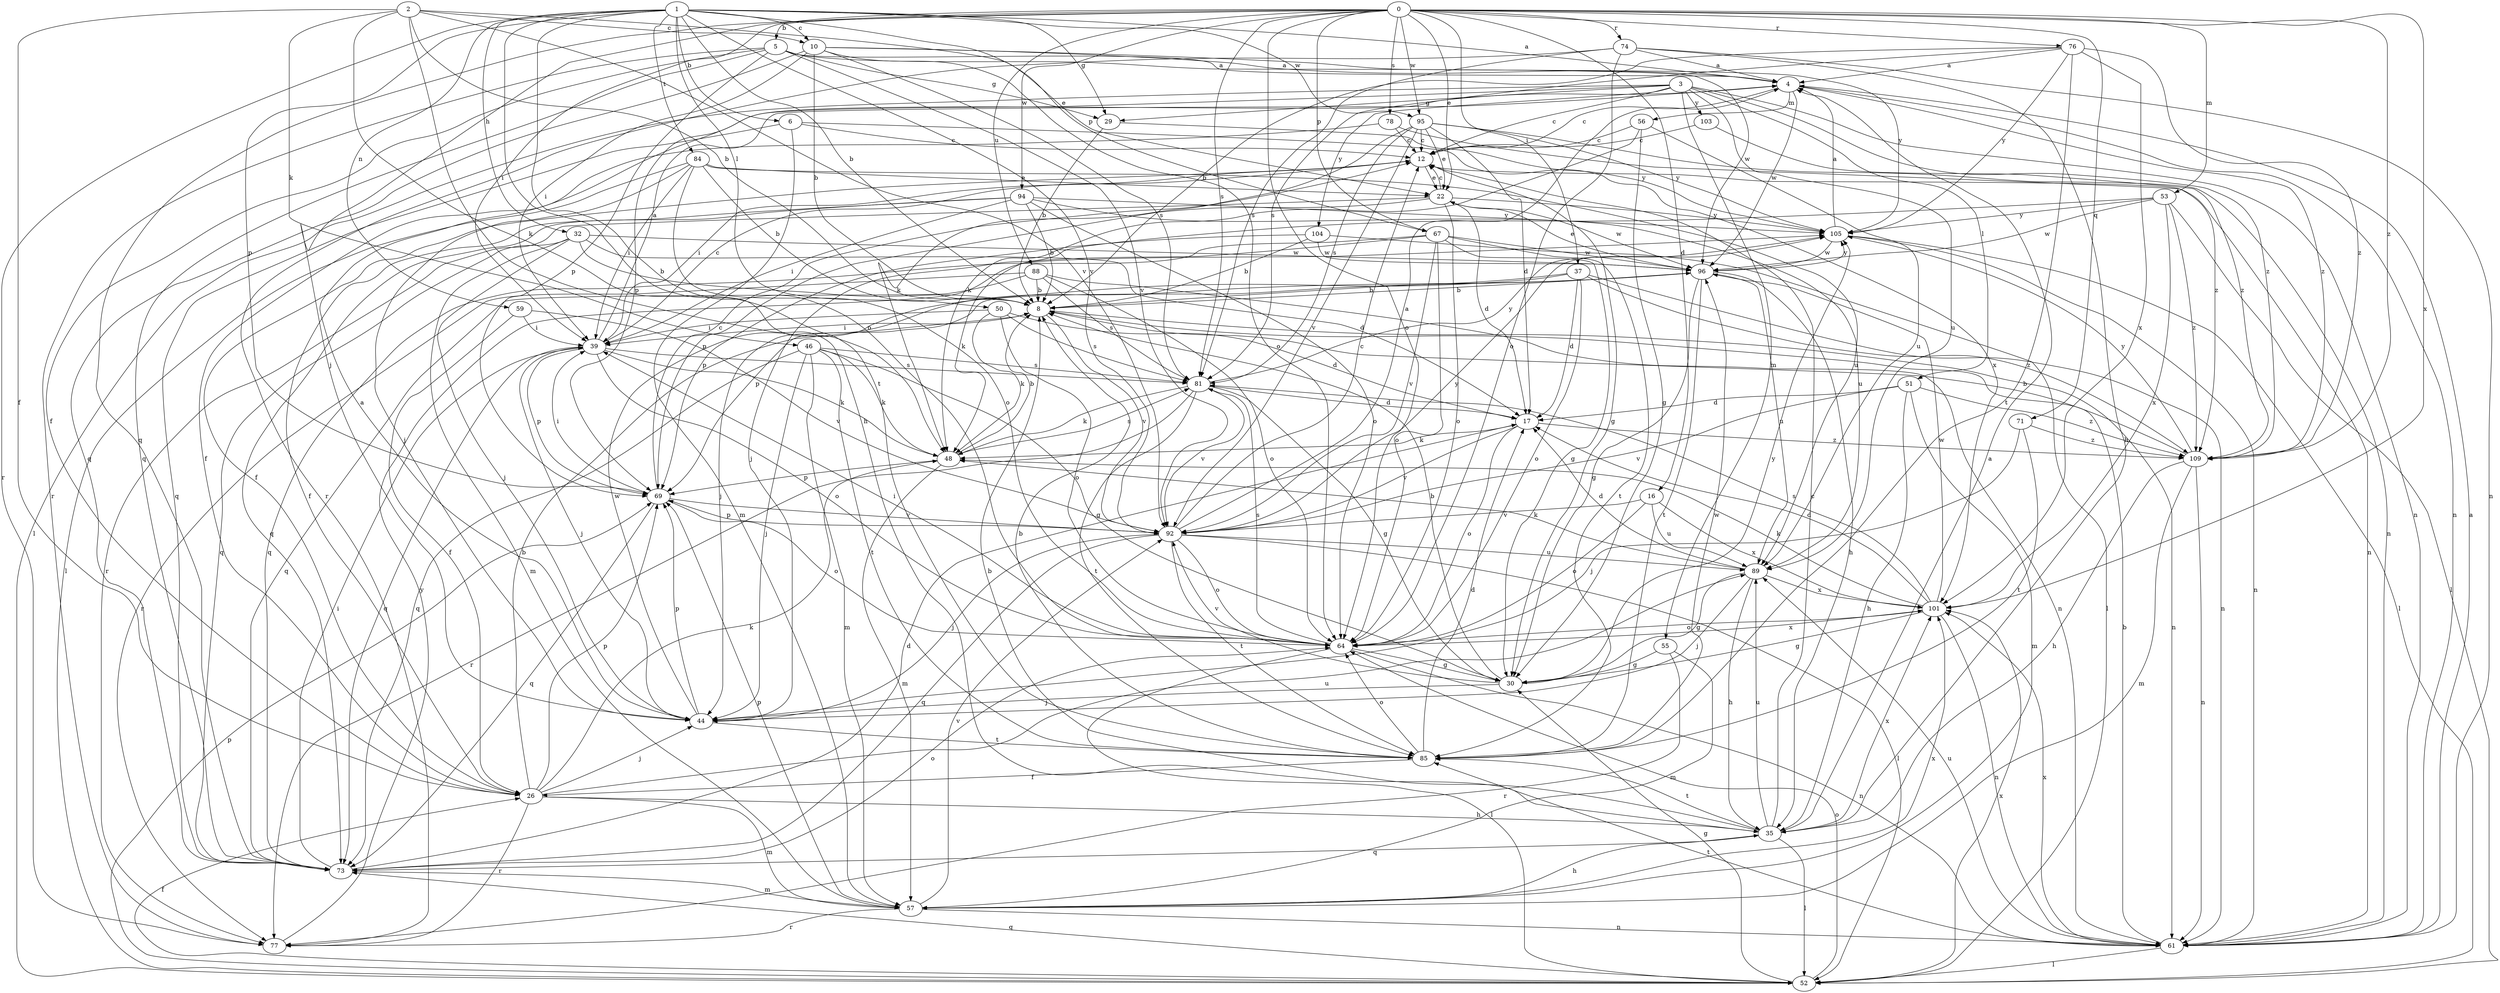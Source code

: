 strict digraph  {
0;
1;
2;
3;
4;
5;
6;
8;
10;
12;
16;
17;
22;
26;
29;
30;
32;
35;
37;
39;
44;
46;
48;
50;
51;
52;
53;
55;
56;
57;
59;
61;
64;
67;
69;
71;
73;
74;
76;
77;
78;
81;
84;
85;
88;
89;
92;
94;
95;
96;
101;
103;
104;
105;
109;
0 -> 5  [label=b];
0 -> 16  [label=d];
0 -> 22  [label=e];
0 -> 37  [label=i];
0 -> 39  [label=i];
0 -> 44  [label=j];
0 -> 53  [label=m];
0 -> 64  [label=o];
0 -> 67  [label=p];
0 -> 71  [label=q];
0 -> 73  [label=q];
0 -> 74  [label=r];
0 -> 76  [label=r];
0 -> 78  [label=s];
0 -> 81  [label=s];
0 -> 88  [label=u];
0 -> 94  [label=w];
0 -> 95  [label=w];
0 -> 101  [label=x];
0 -> 109  [label=z];
1 -> 4  [label=a];
1 -> 6  [label=b];
1 -> 8  [label=b];
1 -> 10  [label=c];
1 -> 29  [label=g];
1 -> 32  [label=h];
1 -> 50  [label=l];
1 -> 59  [label=n];
1 -> 64  [label=o];
1 -> 67  [label=p];
1 -> 69  [label=p];
1 -> 77  [label=r];
1 -> 84  [label=t];
1 -> 85  [label=t];
1 -> 92  [label=v];
1 -> 95  [label=w];
2 -> 8  [label=b];
2 -> 10  [label=c];
2 -> 22  [label=e];
2 -> 26  [label=f];
2 -> 35  [label=h];
2 -> 46  [label=k];
2 -> 48  [label=k];
2 -> 92  [label=v];
3 -> 12  [label=c];
3 -> 29  [label=g];
3 -> 51  [label=l];
3 -> 52  [label=l];
3 -> 55  [label=m];
3 -> 61  [label=n];
3 -> 69  [label=p];
3 -> 89  [label=u];
3 -> 103  [label=y];
3 -> 104  [label=y];
3 -> 109  [label=z];
4 -> 12  [label=c];
4 -> 56  [label=m];
4 -> 61  [label=n];
4 -> 96  [label=w];
4 -> 109  [label=z];
5 -> 4  [label=a];
5 -> 26  [label=f];
5 -> 29  [label=g];
5 -> 69  [label=p];
5 -> 73  [label=q];
5 -> 77  [label=r];
5 -> 92  [label=v];
5 -> 96  [label=w];
6 -> 12  [label=c];
6 -> 57  [label=m];
6 -> 73  [label=q];
6 -> 101  [label=x];
8 -> 39  [label=i];
8 -> 61  [label=n];
8 -> 92  [label=v];
10 -> 4  [label=a];
10 -> 8  [label=b];
10 -> 39  [label=i];
10 -> 64  [label=o];
10 -> 73  [label=q];
10 -> 81  [label=s];
10 -> 105  [label=y];
12 -> 22  [label=e];
12 -> 26  [label=f];
12 -> 30  [label=g];
12 -> 39  [label=i];
12 -> 61  [label=n];
16 -> 64  [label=o];
16 -> 89  [label=u];
16 -> 92  [label=v];
16 -> 101  [label=x];
17 -> 48  [label=k];
17 -> 64  [label=o];
17 -> 92  [label=v];
17 -> 109  [label=z];
22 -> 12  [label=c];
22 -> 17  [label=d];
22 -> 64  [label=o];
22 -> 69  [label=p];
22 -> 77  [label=r];
22 -> 96  [label=w];
22 -> 105  [label=y];
26 -> 8  [label=b];
26 -> 35  [label=h];
26 -> 44  [label=j];
26 -> 48  [label=k];
26 -> 57  [label=m];
26 -> 69  [label=p];
26 -> 77  [label=r];
26 -> 89  [label=u];
29 -> 8  [label=b];
29 -> 105  [label=y];
30 -> 8  [label=b];
30 -> 44  [label=j];
30 -> 92  [label=v];
30 -> 105  [label=y];
32 -> 8  [label=b];
32 -> 17  [label=d];
32 -> 44  [label=j];
32 -> 57  [label=m];
32 -> 73  [label=q];
32 -> 96  [label=w];
35 -> 4  [label=a];
35 -> 8  [label=b];
35 -> 12  [label=c];
35 -> 52  [label=l];
35 -> 73  [label=q];
35 -> 85  [label=t];
35 -> 89  [label=u];
35 -> 101  [label=x];
37 -> 8  [label=b];
37 -> 17  [label=d];
37 -> 44  [label=j];
37 -> 61  [label=n];
37 -> 64  [label=o];
37 -> 109  [label=z];
39 -> 4  [label=a];
39 -> 12  [label=c];
39 -> 44  [label=j];
39 -> 48  [label=k];
39 -> 64  [label=o];
39 -> 69  [label=p];
39 -> 73  [label=q];
39 -> 81  [label=s];
44 -> 4  [label=a];
44 -> 69  [label=p];
44 -> 85  [label=t];
44 -> 96  [label=w];
46 -> 30  [label=g];
46 -> 44  [label=j];
46 -> 48  [label=k];
46 -> 57  [label=m];
46 -> 73  [label=q];
46 -> 81  [label=s];
46 -> 85  [label=t];
48 -> 8  [label=b];
48 -> 57  [label=m];
48 -> 69  [label=p];
48 -> 81  [label=s];
50 -> 17  [label=d];
50 -> 39  [label=i];
50 -> 48  [label=k];
50 -> 64  [label=o];
50 -> 81  [label=s];
51 -> 17  [label=d];
51 -> 35  [label=h];
51 -> 57  [label=m];
51 -> 92  [label=v];
51 -> 109  [label=z];
52 -> 26  [label=f];
52 -> 30  [label=g];
52 -> 64  [label=o];
52 -> 69  [label=p];
52 -> 73  [label=q];
52 -> 101  [label=x];
53 -> 44  [label=j];
53 -> 52  [label=l];
53 -> 96  [label=w];
53 -> 101  [label=x];
53 -> 105  [label=y];
53 -> 109  [label=z];
55 -> 30  [label=g];
55 -> 57  [label=m];
55 -> 77  [label=r];
56 -> 12  [label=c];
56 -> 30  [label=g];
56 -> 48  [label=k];
56 -> 89  [label=u];
57 -> 35  [label=h];
57 -> 61  [label=n];
57 -> 69  [label=p];
57 -> 77  [label=r];
57 -> 92  [label=v];
57 -> 101  [label=x];
59 -> 26  [label=f];
59 -> 39  [label=i];
59 -> 92  [label=v];
61 -> 4  [label=a];
61 -> 8  [label=b];
61 -> 52  [label=l];
61 -> 85  [label=t];
61 -> 89  [label=u];
61 -> 101  [label=x];
64 -> 30  [label=g];
64 -> 39  [label=i];
64 -> 52  [label=l];
64 -> 61  [label=n];
64 -> 81  [label=s];
64 -> 101  [label=x];
67 -> 30  [label=g];
67 -> 48  [label=k];
67 -> 64  [label=o];
67 -> 73  [label=q];
67 -> 85  [label=t];
67 -> 92  [label=v];
67 -> 96  [label=w];
69 -> 12  [label=c];
69 -> 39  [label=i];
69 -> 64  [label=o];
69 -> 73  [label=q];
69 -> 92  [label=v];
71 -> 44  [label=j];
71 -> 85  [label=t];
71 -> 109  [label=z];
73 -> 17  [label=d];
73 -> 39  [label=i];
73 -> 57  [label=m];
73 -> 64  [label=o];
74 -> 4  [label=a];
74 -> 35  [label=h];
74 -> 61  [label=n];
74 -> 64  [label=o];
74 -> 77  [label=r];
74 -> 81  [label=s];
76 -> 4  [label=a];
76 -> 8  [label=b];
76 -> 81  [label=s];
76 -> 85  [label=t];
76 -> 101  [label=x];
76 -> 105  [label=y];
76 -> 109  [label=z];
77 -> 105  [label=y];
78 -> 12  [label=c];
78 -> 26  [label=f];
78 -> 109  [label=z];
81 -> 17  [label=d];
81 -> 30  [label=g];
81 -> 48  [label=k];
81 -> 77  [label=r];
81 -> 85  [label=t];
81 -> 92  [label=v];
81 -> 105  [label=y];
84 -> 8  [label=b];
84 -> 22  [label=e];
84 -> 39  [label=i];
84 -> 44  [label=j];
84 -> 52  [label=l];
84 -> 64  [label=o];
84 -> 89  [label=u];
85 -> 8  [label=b];
85 -> 17  [label=d];
85 -> 26  [label=f];
85 -> 64  [label=o];
85 -> 96  [label=w];
88 -> 8  [label=b];
88 -> 61  [label=n];
88 -> 64  [label=o];
88 -> 73  [label=q];
88 -> 77  [label=r];
88 -> 81  [label=s];
89 -> 17  [label=d];
89 -> 30  [label=g];
89 -> 35  [label=h];
89 -> 44  [label=j];
89 -> 48  [label=k];
89 -> 101  [label=x];
92 -> 4  [label=a];
92 -> 12  [label=c];
92 -> 44  [label=j];
92 -> 52  [label=l];
92 -> 64  [label=o];
92 -> 69  [label=p];
92 -> 73  [label=q];
92 -> 85  [label=t];
92 -> 89  [label=u];
92 -> 105  [label=y];
94 -> 8  [label=b];
94 -> 26  [label=f];
94 -> 39  [label=i];
94 -> 64  [label=o];
94 -> 73  [label=q];
94 -> 89  [label=u];
94 -> 105  [label=y];
95 -> 12  [label=c];
95 -> 17  [label=d];
95 -> 22  [label=e];
95 -> 48  [label=k];
95 -> 61  [label=n];
95 -> 81  [label=s];
95 -> 92  [label=v];
95 -> 105  [label=y];
96 -> 8  [label=b];
96 -> 22  [label=e];
96 -> 30  [label=g];
96 -> 35  [label=h];
96 -> 69  [label=p];
96 -> 85  [label=t];
96 -> 89  [label=u];
96 -> 105  [label=y];
101 -> 17  [label=d];
101 -> 30  [label=g];
101 -> 48  [label=k];
101 -> 61  [label=n];
101 -> 64  [label=o];
101 -> 81  [label=s];
101 -> 96  [label=w];
103 -> 12  [label=c];
103 -> 109  [label=z];
104 -> 8  [label=b];
104 -> 52  [label=l];
104 -> 69  [label=p];
104 -> 96  [label=w];
105 -> 4  [label=a];
105 -> 52  [label=l];
105 -> 61  [label=n];
105 -> 96  [label=w];
109 -> 8  [label=b];
109 -> 35  [label=h];
109 -> 57  [label=m];
109 -> 61  [label=n];
109 -> 105  [label=y];
}
